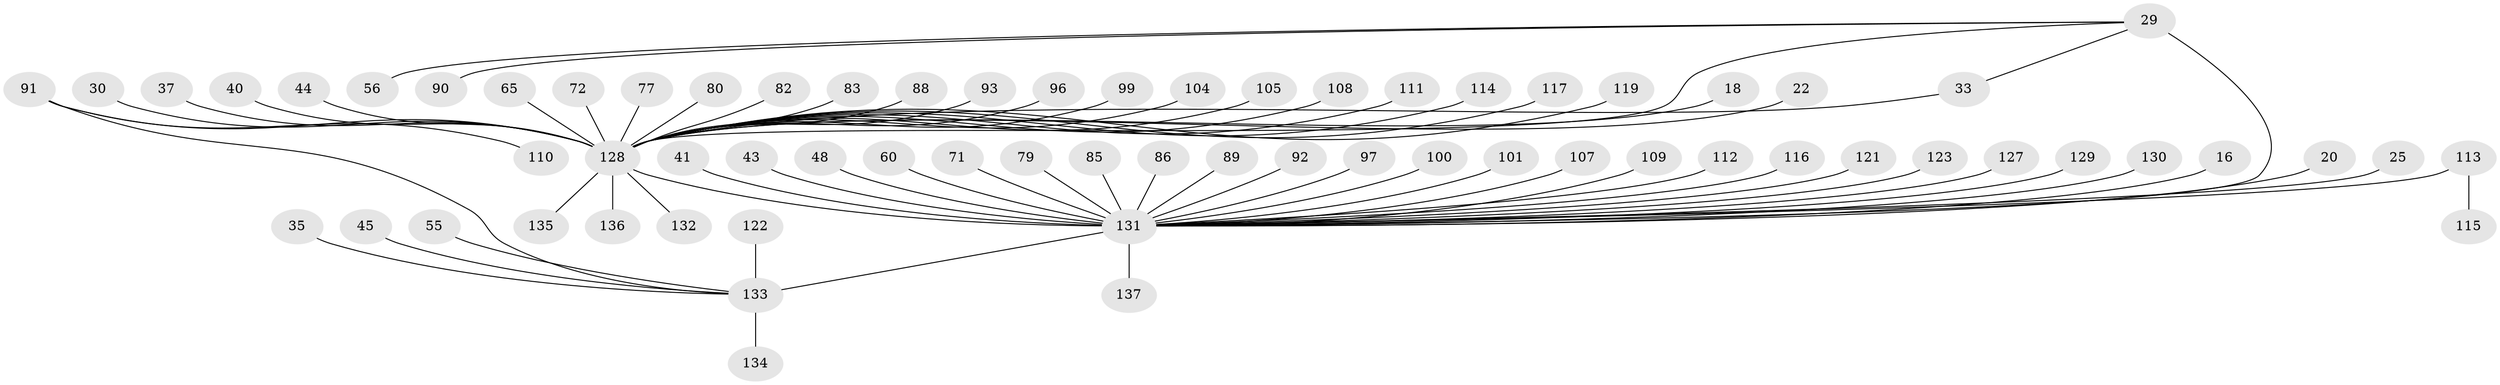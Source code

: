 // original degree distribution, {23: 0.0072992700729927005, 5: 0.0072992700729927005, 8: 0.021897810218978103, 7: 0.029197080291970802, 33: 0.0072992700729927005, 10: 0.021897810218978103, 2: 0.27007299270072993, 4: 0.0364963503649635, 6: 0.021897810218978103, 1: 0.45985401459854014, 3: 0.11678832116788321}
// Generated by graph-tools (version 1.1) at 2025/48/03/09/25 04:48:00]
// undirected, 68 vertices, 70 edges
graph export_dot {
graph [start="1"]
  node [color=gray90,style=filled];
  16;
  18;
  20 [super="+11"];
  22;
  25;
  29 [super="+9"];
  30;
  33;
  35;
  37;
  40;
  41;
  43;
  44;
  45;
  48;
  55;
  56;
  60;
  65;
  71;
  72;
  77;
  79;
  80;
  82;
  83 [super="+73"];
  85;
  86;
  88;
  89;
  90;
  91 [super="+54+26"];
  92 [super="+61"];
  93;
  96;
  97;
  99;
  100;
  101 [super="+78"];
  104;
  105;
  107;
  108;
  109 [super="+68"];
  110;
  111 [super="+7"];
  112;
  113 [super="+75+102"];
  114;
  115;
  116 [super="+69"];
  117;
  119 [super="+58"];
  121;
  122 [super="+49"];
  123;
  127;
  128 [super="+118+103+125"];
  129;
  130;
  131 [super="+74+63+106+98"];
  132;
  133 [super="+126+14+31+84+23"];
  134;
  135;
  136;
  137 [super="+39+94+124"];
  16 -- 131;
  18 -- 128;
  20 -- 131 [weight=2];
  22 -- 128;
  25 -- 131;
  29 -- 33;
  29 -- 56;
  29 -- 90 [weight=2];
  29 -- 128;
  29 -- 131 [weight=5];
  30 -- 128;
  33 -- 128;
  35 -- 133;
  37 -- 128;
  40 -- 128;
  41 -- 131;
  43 -- 131;
  44 -- 128;
  45 -- 133;
  48 -- 131;
  55 -- 133;
  60 -- 131;
  65 -- 128;
  71 -- 131;
  72 -- 128;
  77 -- 128;
  79 -- 131;
  80 -- 128;
  82 -- 128;
  83 -- 128;
  85 -- 131;
  86 -- 131;
  88 -- 128;
  89 -- 131;
  91 -- 110;
  91 -- 133 [weight=2];
  91 -- 128 [weight=5];
  92 -- 131 [weight=2];
  93 -- 128;
  96 -- 128;
  97 -- 131;
  99 -- 128;
  100 -- 131;
  101 -- 131 [weight=3];
  104 -- 128;
  105 -- 128;
  107 -- 131;
  108 -- 128;
  109 -- 131 [weight=3];
  111 -- 128;
  112 -- 131;
  113 -- 115;
  113 -- 131 [weight=2];
  114 -- 128;
  116 -- 131;
  117 -- 128;
  119 -- 128;
  121 -- 131;
  122 -- 133 [weight=2];
  123 -- 131;
  127 -- 131;
  128 -- 131 [weight=20];
  128 -- 135;
  128 -- 132;
  128 -- 136;
  129 -- 131;
  130 -- 131;
  131 -- 133 [weight=4];
  131 -- 137 [weight=3];
  133 -- 134;
}
